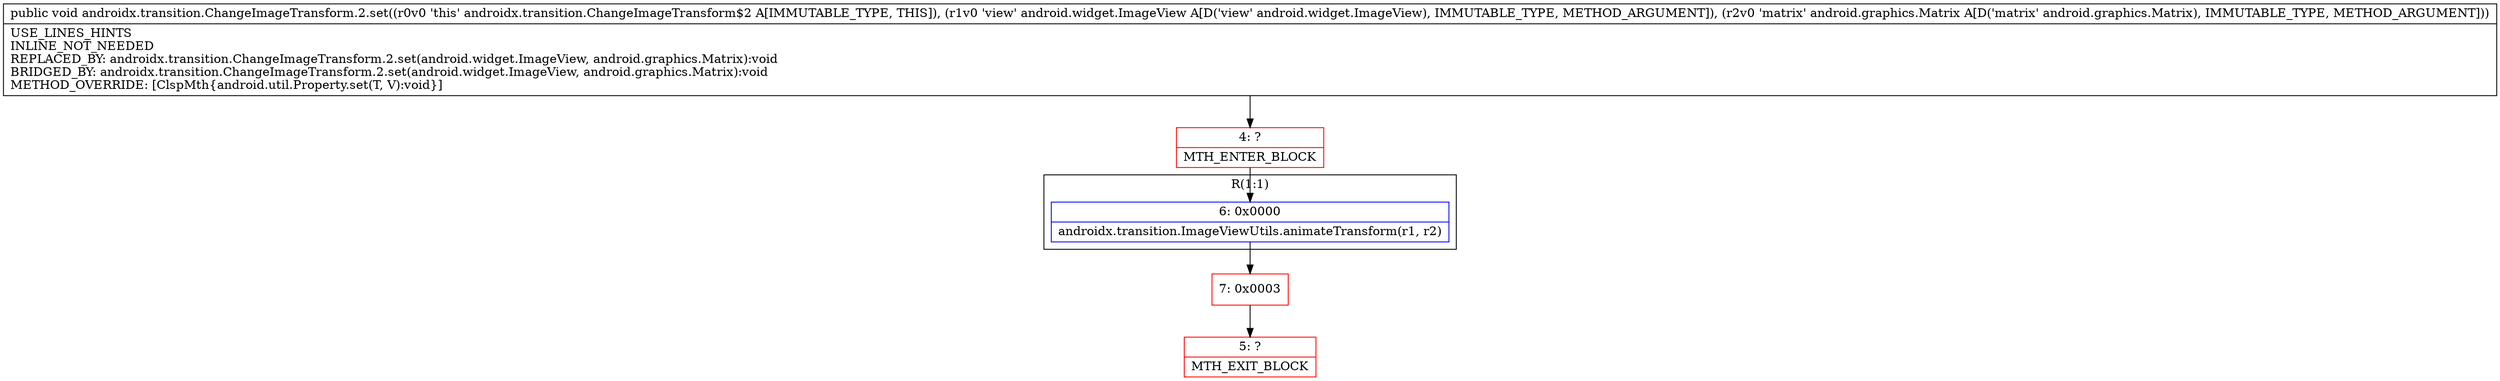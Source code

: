 digraph "CFG forandroidx.transition.ChangeImageTransform.2.set(Landroid\/widget\/ImageView;Landroid\/graphics\/Matrix;)V" {
subgraph cluster_Region_142827788 {
label = "R(1:1)";
node [shape=record,color=blue];
Node_6 [shape=record,label="{6\:\ 0x0000|androidx.transition.ImageViewUtils.animateTransform(r1, r2)\l}"];
}
Node_4 [shape=record,color=red,label="{4\:\ ?|MTH_ENTER_BLOCK\l}"];
Node_7 [shape=record,color=red,label="{7\:\ 0x0003}"];
Node_5 [shape=record,color=red,label="{5\:\ ?|MTH_EXIT_BLOCK\l}"];
MethodNode[shape=record,label="{public void androidx.transition.ChangeImageTransform.2.set((r0v0 'this' androidx.transition.ChangeImageTransform$2 A[IMMUTABLE_TYPE, THIS]), (r1v0 'view' android.widget.ImageView A[D('view' android.widget.ImageView), IMMUTABLE_TYPE, METHOD_ARGUMENT]), (r2v0 'matrix' android.graphics.Matrix A[D('matrix' android.graphics.Matrix), IMMUTABLE_TYPE, METHOD_ARGUMENT]))  | USE_LINES_HINTS\lINLINE_NOT_NEEDED\lREPLACED_BY: androidx.transition.ChangeImageTransform.2.set(android.widget.ImageView, android.graphics.Matrix):void\lBRIDGED_BY: androidx.transition.ChangeImageTransform.2.set(android.widget.ImageView, android.graphics.Matrix):void\lMETHOD_OVERRIDE: [ClspMth\{android.util.Property.set(T, V):void\}]\l}"];
MethodNode -> Node_4;Node_6 -> Node_7;
Node_4 -> Node_6;
Node_7 -> Node_5;
}


